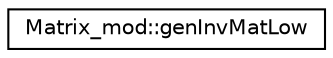 digraph "Graphical Class Hierarchy"
{
 // LATEX_PDF_SIZE
  edge [fontname="Helvetica",fontsize="10",labelfontname="Helvetica",labelfontsize="10"];
  node [fontname="Helvetica",fontsize="10",shape=record];
  rankdir="LR";
  Node0 [label="Matrix_mod::genInvMatLow",height=0.2,width=0.4,color="black", fillcolor="white", style="filled",URL="$interfaceMatrix__mod_1_1genInvMatLow.html",tooltip=" "];
}
